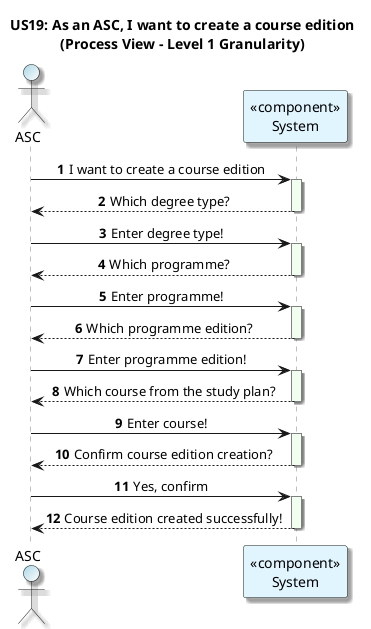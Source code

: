 @startuml
title US19: As an ASC, I want to create a course edition\n(Process View – Level 1 Granularity)
autonumber

skinparam {
  ActivityPadding 2
  ActivityMargin 2
  BoxPadding 2
}
skinparam sequence {
    LifeLineBorderColor Grey
    LifeLineBackgroundColor HoneyDew
}
skinparam defaultTextAlignment center
skinparam shadowing true

actor ASC  #LightBlue/White
participant "<<component>>\nSystem" as SYSTEM #E1F5FE

ASC -> SYSTEM: I want to create a course edition
activate SYSTEM
SYSTEM --> ASC: Which degree type?
deactivate SYSTEM

ASC -> SYSTEM: Enter degree type!
activate SYSTEM
SYSTEM --> ASC: Which programme?
deactivate SYSTEM

ASC -> SYSTEM: Enter programme!
activate SYSTEM
SYSTEM --> ASC: Which programme edition?
deactivate SYSTEM

ASC -> SYSTEM: Enter programme edition!
activate SYSTEM
SYSTEM --> ASC: Which course from the study plan?
deactivate SYSTEM

ASC -> SYSTEM: Enter course!
activate SYSTEM
SYSTEM --> ASC: Confirm course edition creation?
deactivate SYSTEM

ASC -> SYSTEM: Yes, confirm
activate SYSTEM
SYSTEM --> ASC: Course edition created successfully!
deactivate SYSTEM

@enduml
``
